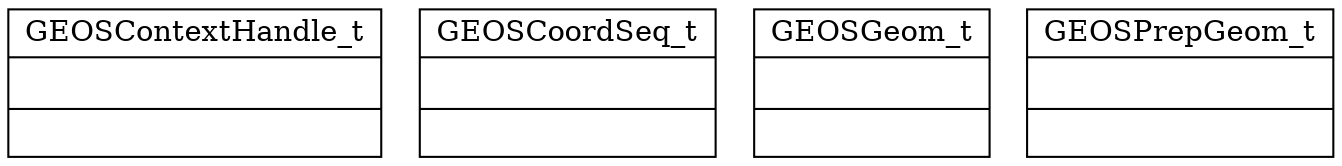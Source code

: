 digraph "classes_1" {
rankdir=BT
charset="utf-8"
"django.contrib.gis.geos.libgeos.GEOSContextHandle_t" [color="black", fontcolor="black", label=<{GEOSContextHandle_t|<br ALIGN="LEFT"/>|}>, shape="record", style="solid"];
"django.contrib.gis.geos.libgeos.GEOSCoordSeq_t" [color="black", fontcolor="black", label=<{GEOSCoordSeq_t|<br ALIGN="LEFT"/>|}>, shape="record", style="solid"];
"django.contrib.gis.geos.libgeos.GEOSGeom_t" [color="black", fontcolor="black", label=<{GEOSGeom_t|<br ALIGN="LEFT"/>|}>, shape="record", style="solid"];
"django.contrib.gis.geos.libgeos.GEOSPrepGeom_t" [color="black", fontcolor="black", label=<{GEOSPrepGeom_t|<br ALIGN="LEFT"/>|}>, shape="record", style="solid"];
}
